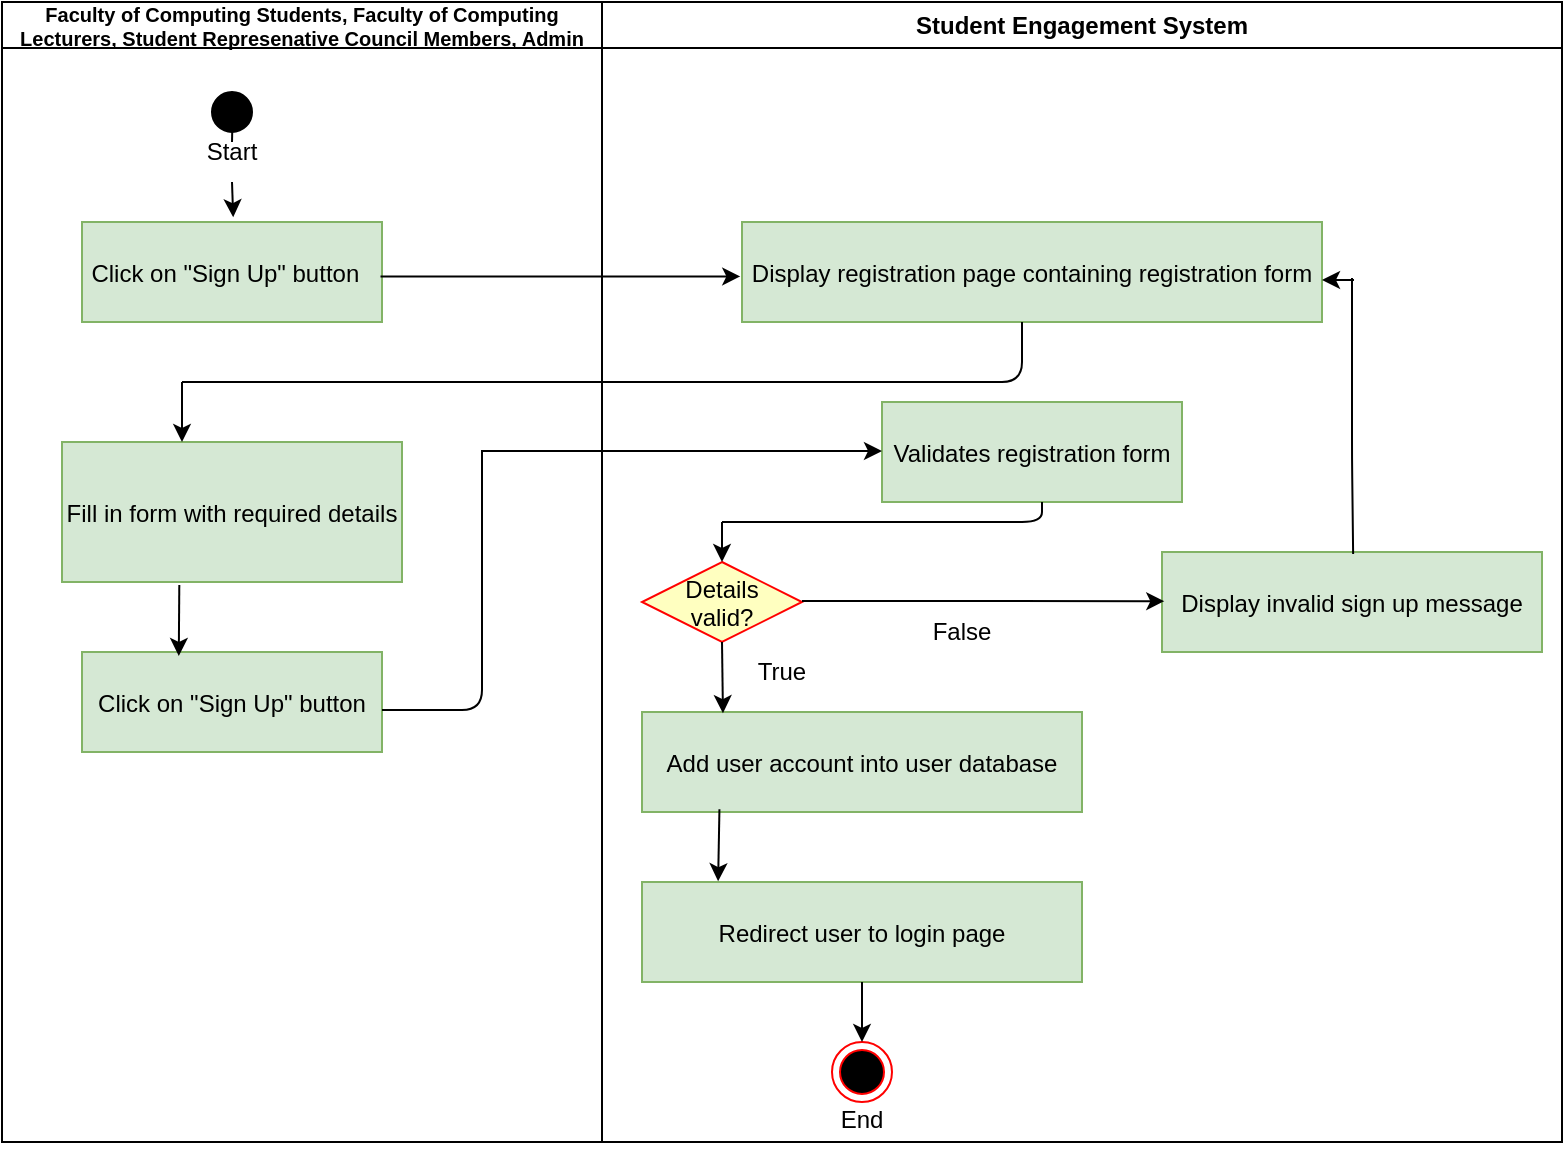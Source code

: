 <mxfile>
    <diagram id="iuOY989K3k9QXMu9V8o-" name="Page-1">
        <mxGraphModel dx="1281" dy="-1679" grid="1" gridSize="10" guides="1" tooltips="1" connect="1" arrows="1" fold="1" page="1" pageScale="1" pageWidth="850" pageHeight="1100" background="#FFFFFF" math="0" shadow="0">
            <root>
                <mxCell id="0"/>
                <mxCell id="1" parent="0"/>
                <mxCell id="nNB8VaZCAKxqaSRQsOHQ-126" value="Faculty of Computing Students, Faculty of Computing Lecturers, Student Represenative Council Members, Admin" style="swimlane;whiteSpace=wrap;fontSize=10;" parent="1" vertex="1">
                    <mxGeometry x="40" y="2370" width="300" height="570" as="geometry"/>
                </mxCell>
                <mxCell id="nNB8VaZCAKxqaSRQsOHQ-168" style="edgeStyle=none;html=1;exitX=0.5;exitY=1;exitDx=0;exitDy=0;entryX=0.504;entryY=-0.048;entryDx=0;entryDy=0;entryPerimeter=0;startArrow=none;" parent="nNB8VaZCAKxqaSRQsOHQ-126" source="nNB8VaZCAKxqaSRQsOHQ-205" target="nNB8VaZCAKxqaSRQsOHQ-129" edge="1">
                    <mxGeometry relative="1" as="geometry"/>
                </mxCell>
                <mxCell id="nNB8VaZCAKxqaSRQsOHQ-127" value="" style="ellipse;shape=startState;fillColor=#000000;strokeColor=#FFFFFF;" parent="nNB8VaZCAKxqaSRQsOHQ-126" vertex="1">
                    <mxGeometry x="100" y="40" width="30" height="30" as="geometry"/>
                </mxCell>
                <mxCell id="nNB8VaZCAKxqaSRQsOHQ-129" value="Click on &quot;Sign Up&quot; button  " style="fillColor=#d5e8d4;strokeColor=#82b366;" parent="nNB8VaZCAKxqaSRQsOHQ-126" vertex="1">
                    <mxGeometry x="40" y="110" width="150" height="50" as="geometry"/>
                </mxCell>
                <mxCell id="nNB8VaZCAKxqaSRQsOHQ-130" value="Fill in form with required details" style="fillColor=#d5e8d4;strokeColor=#82b366;" parent="nNB8VaZCAKxqaSRQsOHQ-126" vertex="1">
                    <mxGeometry x="30" y="220" width="170" height="70" as="geometry"/>
                </mxCell>
                <mxCell id="nNB8VaZCAKxqaSRQsOHQ-132" value="Click on &quot;Sign Up&quot; button" style="fillColor=#d5e8d4;strokeColor=#82b366;" parent="nNB8VaZCAKxqaSRQsOHQ-126" vertex="1">
                    <mxGeometry x="40" y="325" width="150" height="50" as="geometry"/>
                </mxCell>
                <mxCell id="nNB8VaZCAKxqaSRQsOHQ-206" value="" style="edgeStyle=none;html=1;exitX=0.5;exitY=1;exitDx=0;exitDy=0;entryX=0.504;entryY=-0.048;entryDx=0;entryDy=0;entryPerimeter=0;endArrow=none;" parent="nNB8VaZCAKxqaSRQsOHQ-126" source="nNB8VaZCAKxqaSRQsOHQ-127" target="nNB8VaZCAKxqaSRQsOHQ-205" edge="1">
                    <mxGeometry relative="1" as="geometry">
                        <mxPoint x="135" y="2440" as="sourcePoint"/>
                        <mxPoint x="135.6" y="2477.6" as="targetPoint"/>
                    </mxGeometry>
                </mxCell>
                <mxCell id="nNB8VaZCAKxqaSRQsOHQ-205" value="Start" style="text;strokeColor=none;align=center;fillColor=none;html=1;verticalAlign=middle;whiteSpace=wrap;rounded=0;" parent="nNB8VaZCAKxqaSRQsOHQ-126" vertex="1">
                    <mxGeometry x="85" y="60" width="60" height="30" as="geometry"/>
                </mxCell>
                <mxCell id="nNB8VaZCAKxqaSRQsOHQ-135" value="Student Engagement System" style="swimlane;whiteSpace=wrap;startSize=23;" parent="1" vertex="1">
                    <mxGeometry x="340" y="2370" width="480" height="570" as="geometry"/>
                </mxCell>
                <mxCell id="nNB8VaZCAKxqaSRQsOHQ-138" value="Display registration page containing registration form" style="fillColor=#d5e8d4;strokeColor=#82b366;" parent="nNB8VaZCAKxqaSRQsOHQ-135" vertex="1">
                    <mxGeometry x="70" y="110" width="290" height="50" as="geometry"/>
                </mxCell>
                <mxCell id="nNB8VaZCAKxqaSRQsOHQ-139" value="Validates registration form" style="fillColor=#d5e8d4;strokeColor=#82b366;" parent="nNB8VaZCAKxqaSRQsOHQ-135" vertex="1">
                    <mxGeometry x="140" y="200" width="150" height="50" as="geometry"/>
                </mxCell>
                <mxCell id="nNB8VaZCAKxqaSRQsOHQ-141" value="Add user account into user database" style="fillColor=#d5e8d4;strokeColor=#82b366;" parent="nNB8VaZCAKxqaSRQsOHQ-135" vertex="1">
                    <mxGeometry x="20" y="355" width="220" height="50" as="geometry"/>
                </mxCell>
                <mxCell id="nNB8VaZCAKxqaSRQsOHQ-143" value="Details &#10;valid?" style="rhombus;fillColor=#ffffc0;strokeColor=#ff0000;" parent="nNB8VaZCAKxqaSRQsOHQ-135" vertex="1">
                    <mxGeometry x="20" y="280" width="80" height="40" as="geometry"/>
                </mxCell>
                <mxCell id="nNB8VaZCAKxqaSRQsOHQ-149" value="Display invalid sign up message" style="fillColor=#d5e8d4;strokeColor=#82b366;" parent="nNB8VaZCAKxqaSRQsOHQ-135" vertex="1">
                    <mxGeometry x="280" y="275" width="190" height="50" as="geometry"/>
                </mxCell>
                <mxCell id="nNB8VaZCAKxqaSRQsOHQ-164" value="Redirect user to login page" style="fillColor=#d5e8d4;strokeColor=#82b366;" parent="nNB8VaZCAKxqaSRQsOHQ-135" vertex="1">
                    <mxGeometry x="20" y="440" width="220" height="50" as="geometry"/>
                </mxCell>
                <mxCell id="nNB8VaZCAKxqaSRQsOHQ-166" value="" style="ellipse;html=1;shape=endState;fillColor=#000000;strokeColor=#ff0000;" parent="nNB8VaZCAKxqaSRQsOHQ-135" vertex="1">
                    <mxGeometry x="115" y="520" width="30" height="30" as="geometry"/>
                </mxCell>
                <mxCell id="nNB8VaZCAKxqaSRQsOHQ-173" value="" style="endArrow=none;html=1;" parent="nNB8VaZCAKxqaSRQsOHQ-135" edge="1">
                    <mxGeometry width="50" height="50" relative="1" as="geometry">
                        <mxPoint x="-210" y="190" as="sourcePoint"/>
                        <mxPoint x="210" y="160" as="targetPoint"/>
                        <Array as="points">
                            <mxPoint x="210" y="190"/>
                        </Array>
                    </mxGeometry>
                </mxCell>
                <mxCell id="nNB8VaZCAKxqaSRQsOHQ-177" style="edgeStyle=none;html=1;exitX=0.995;exitY=0.544;exitDx=0;exitDy=0;entryX=-0.003;entryY=0.544;entryDx=0;entryDy=0;entryPerimeter=0;exitPerimeter=0;" parent="nNB8VaZCAKxqaSRQsOHQ-135" edge="1">
                    <mxGeometry relative="1" as="geometry">
                        <mxPoint x="-59.88" y="224.5" as="sourcePoint"/>
                        <mxPoint x="140.0" y="224.5" as="targetPoint"/>
                    </mxGeometry>
                </mxCell>
                <mxCell id="nNB8VaZCAKxqaSRQsOHQ-178" value="" style="endArrow=none;html=1;" parent="nNB8VaZCAKxqaSRQsOHQ-135" edge="1">
                    <mxGeometry width="50" height="50" relative="1" as="geometry">
                        <mxPoint x="-110" y="354" as="sourcePoint"/>
                        <mxPoint x="-60" y="224" as="targetPoint"/>
                        <Array as="points">
                            <mxPoint x="-60" y="354"/>
                        </Array>
                    </mxGeometry>
                </mxCell>
                <mxCell id="nNB8VaZCAKxqaSRQsOHQ-194" style="edgeStyle=none;html=1;entryX=0.504;entryY=-0.048;entryDx=0;entryDy=0;entryPerimeter=0;" parent="nNB8VaZCAKxqaSRQsOHQ-135" edge="1">
                    <mxGeometry relative="1" as="geometry">
                        <mxPoint x="60" y="260" as="sourcePoint"/>
                        <mxPoint x="60.0" y="280" as="targetPoint"/>
                    </mxGeometry>
                </mxCell>
                <mxCell id="nNB8VaZCAKxqaSRQsOHQ-195" value="" style="endArrow=none;html=1;" parent="nNB8VaZCAKxqaSRQsOHQ-135" edge="1">
                    <mxGeometry width="50" height="50" relative="1" as="geometry">
                        <mxPoint x="60" y="260" as="sourcePoint"/>
                        <mxPoint x="220" y="250" as="targetPoint"/>
                        <Array as="points">
                            <mxPoint x="220" y="260"/>
                        </Array>
                    </mxGeometry>
                </mxCell>
                <mxCell id="nNB8VaZCAKxqaSRQsOHQ-196" style="edgeStyle=none;html=1;exitX=0.995;exitY=0.544;exitDx=0;exitDy=0;exitPerimeter=0;entryX=0.006;entryY=0.492;entryDx=0;entryDy=0;entryPerimeter=0;" parent="nNB8VaZCAKxqaSRQsOHQ-135" target="nNB8VaZCAKxqaSRQsOHQ-149" edge="1">
                    <mxGeometry relative="1" as="geometry">
                        <mxPoint x="100" y="299.5" as="sourcePoint"/>
                        <mxPoint x="280" y="300" as="targetPoint"/>
                    </mxGeometry>
                </mxCell>
                <mxCell id="nNB8VaZCAKxqaSRQsOHQ-197" style="edgeStyle=none;html=1;exitX=0.5;exitY=1;exitDx=0;exitDy=0;entryX=0.184;entryY=0.012;entryDx=0;entryDy=0;entryPerimeter=0;" parent="nNB8VaZCAKxqaSRQsOHQ-135" source="nNB8VaZCAKxqaSRQsOHQ-143" target="nNB8VaZCAKxqaSRQsOHQ-141" edge="1">
                    <mxGeometry relative="1" as="geometry">
                        <mxPoint x="-200" y="300" as="sourcePoint"/>
                        <mxPoint x="-202" y="480" as="targetPoint"/>
                    </mxGeometry>
                </mxCell>
                <mxCell id="nNB8VaZCAKxqaSRQsOHQ-198" style="edgeStyle=none;html=1;exitX=0.176;exitY=0.972;exitDx=0;exitDy=0;exitPerimeter=0;entryX=0.173;entryY=-0.008;entryDx=0;entryDy=0;entryPerimeter=0;" parent="nNB8VaZCAKxqaSRQsOHQ-135" source="nNB8VaZCAKxqaSRQsOHQ-141" target="nNB8VaZCAKxqaSRQsOHQ-164" edge="1">
                    <mxGeometry relative="1" as="geometry">
                        <mxPoint x="70" y="330" as="sourcePoint"/>
                        <mxPoint x="60" y="440" as="targetPoint"/>
                    </mxGeometry>
                </mxCell>
                <mxCell id="nNB8VaZCAKxqaSRQsOHQ-199" style="edgeStyle=none;html=1;entryX=0.5;entryY=0;entryDx=0;entryDy=0;" parent="nNB8VaZCAKxqaSRQsOHQ-135" target="nNB8VaZCAKxqaSRQsOHQ-166" edge="1">
                    <mxGeometry relative="1" as="geometry">
                        <mxPoint x="130" y="490" as="sourcePoint"/>
                        <mxPoint x="68.06" y="449.6" as="targetPoint"/>
                    </mxGeometry>
                </mxCell>
                <mxCell id="nNB8VaZCAKxqaSRQsOHQ-200" value="" style="endArrow=none;html=1;entryX=0.503;entryY=0.06;entryDx=0;entryDy=0;entryPerimeter=0;" parent="nNB8VaZCAKxqaSRQsOHQ-135" edge="1">
                    <mxGeometry width="50" height="50" relative="1" as="geometry">
                        <mxPoint x="375" y="138" as="sourcePoint"/>
                        <mxPoint x="375.57" y="276" as="targetPoint"/>
                        <Array as="points">
                            <mxPoint x="375" y="228"/>
                        </Array>
                    </mxGeometry>
                </mxCell>
                <mxCell id="nNB8VaZCAKxqaSRQsOHQ-202" value="True" style="text;strokeColor=none;align=center;fillColor=none;html=1;verticalAlign=middle;whiteSpace=wrap;rounded=0;" parent="nNB8VaZCAKxqaSRQsOHQ-135" vertex="1">
                    <mxGeometry x="60" y="320" width="60" height="30" as="geometry"/>
                </mxCell>
                <mxCell id="nNB8VaZCAKxqaSRQsOHQ-203" value="False" style="text;strokeColor=none;align=center;fillColor=none;html=1;verticalAlign=middle;whiteSpace=wrap;rounded=0;" parent="nNB8VaZCAKxqaSRQsOHQ-135" vertex="1">
                    <mxGeometry x="150" y="300" width="60" height="30" as="geometry"/>
                </mxCell>
                <mxCell id="nNB8VaZCAKxqaSRQsOHQ-204" value="End" style="text;strokeColor=none;align=center;fillColor=none;html=1;verticalAlign=middle;whiteSpace=wrap;rounded=0;" parent="nNB8VaZCAKxqaSRQsOHQ-135" vertex="1">
                    <mxGeometry x="100" y="544" width="60" height="30" as="geometry"/>
                </mxCell>
                <mxCell id="nNB8VaZCAKxqaSRQsOHQ-169" style="edgeStyle=none;html=1;exitX=0.995;exitY=0.544;exitDx=0;exitDy=0;entryX=-0.003;entryY=0.544;entryDx=0;entryDy=0;entryPerimeter=0;exitPerimeter=0;" parent="1" source="nNB8VaZCAKxqaSRQsOHQ-129" target="nNB8VaZCAKxqaSRQsOHQ-138" edge="1">
                    <mxGeometry relative="1" as="geometry">
                        <mxPoint x="145" y="2450" as="sourcePoint"/>
                        <mxPoint x="145.6" y="2489.2" as="targetPoint"/>
                    </mxGeometry>
                </mxCell>
                <mxCell id="nNB8VaZCAKxqaSRQsOHQ-174" style="edgeStyle=none;html=1;" parent="1" edge="1">
                    <mxGeometry relative="1" as="geometry">
                        <mxPoint x="130" y="2560" as="sourcePoint"/>
                        <mxPoint x="130" y="2590" as="targetPoint"/>
                    </mxGeometry>
                </mxCell>
                <mxCell id="nNB8VaZCAKxqaSRQsOHQ-176" style="edgeStyle=none;html=1;entryX=0.316;entryY=0.04;entryDx=0;entryDy=0;entryPerimeter=0;exitX=0.345;exitY=1.022;exitDx=0;exitDy=0;exitPerimeter=0;" parent="1" source="nNB8VaZCAKxqaSRQsOHQ-130" edge="1">
                    <mxGeometry relative="1" as="geometry">
                        <mxPoint x="128" y="2660" as="sourcePoint"/>
                        <mxPoint x="128.4" y="2697" as="targetPoint"/>
                    </mxGeometry>
                </mxCell>
                <mxCell id="nNB8VaZCAKxqaSRQsOHQ-201" style="edgeStyle=none;html=1;" parent="1" edge="1">
                    <mxGeometry relative="1" as="geometry">
                        <mxPoint x="716" y="2509" as="sourcePoint"/>
                        <mxPoint x="700" y="2509" as="targetPoint"/>
                    </mxGeometry>
                </mxCell>
            </root>
        </mxGraphModel>
    </diagram>
</mxfile>
